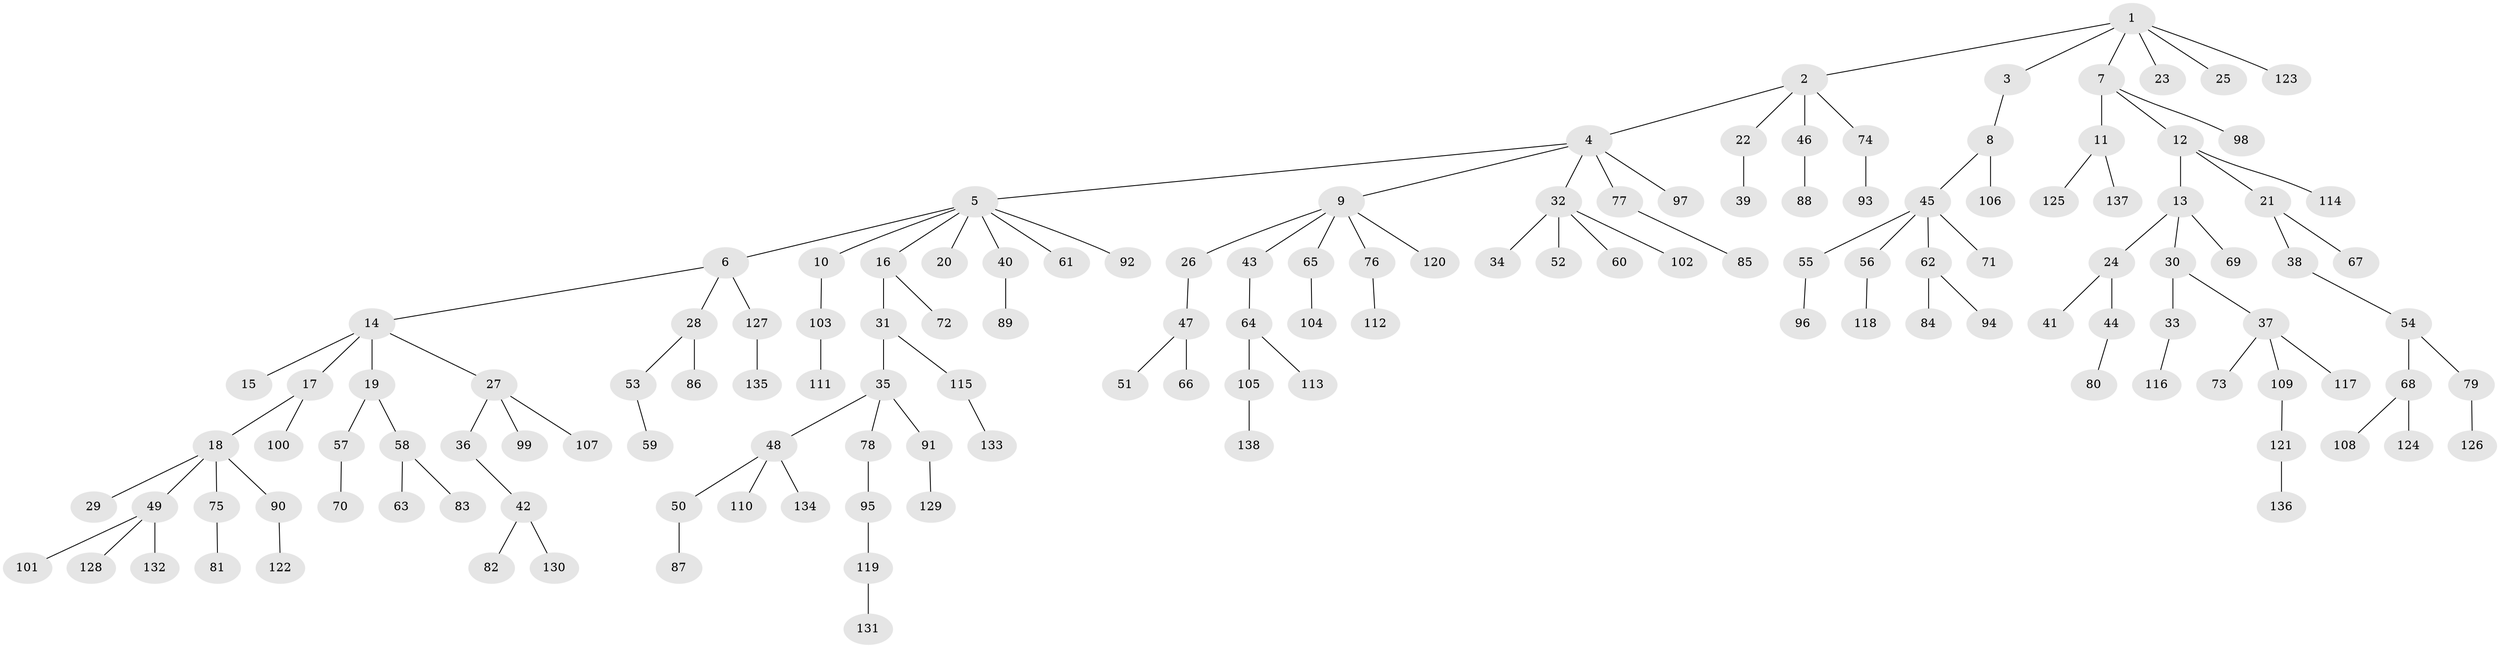 // Generated by graph-tools (version 1.1) at 2025/50/03/09/25 03:50:15]
// undirected, 138 vertices, 137 edges
graph export_dot {
graph [start="1"]
  node [color=gray90,style=filled];
  1;
  2;
  3;
  4;
  5;
  6;
  7;
  8;
  9;
  10;
  11;
  12;
  13;
  14;
  15;
  16;
  17;
  18;
  19;
  20;
  21;
  22;
  23;
  24;
  25;
  26;
  27;
  28;
  29;
  30;
  31;
  32;
  33;
  34;
  35;
  36;
  37;
  38;
  39;
  40;
  41;
  42;
  43;
  44;
  45;
  46;
  47;
  48;
  49;
  50;
  51;
  52;
  53;
  54;
  55;
  56;
  57;
  58;
  59;
  60;
  61;
  62;
  63;
  64;
  65;
  66;
  67;
  68;
  69;
  70;
  71;
  72;
  73;
  74;
  75;
  76;
  77;
  78;
  79;
  80;
  81;
  82;
  83;
  84;
  85;
  86;
  87;
  88;
  89;
  90;
  91;
  92;
  93;
  94;
  95;
  96;
  97;
  98;
  99;
  100;
  101;
  102;
  103;
  104;
  105;
  106;
  107;
  108;
  109;
  110;
  111;
  112;
  113;
  114;
  115;
  116;
  117;
  118;
  119;
  120;
  121;
  122;
  123;
  124;
  125;
  126;
  127;
  128;
  129;
  130;
  131;
  132;
  133;
  134;
  135;
  136;
  137;
  138;
  1 -- 2;
  1 -- 3;
  1 -- 7;
  1 -- 23;
  1 -- 25;
  1 -- 123;
  2 -- 4;
  2 -- 22;
  2 -- 46;
  2 -- 74;
  3 -- 8;
  4 -- 5;
  4 -- 9;
  4 -- 32;
  4 -- 77;
  4 -- 97;
  5 -- 6;
  5 -- 10;
  5 -- 16;
  5 -- 20;
  5 -- 40;
  5 -- 61;
  5 -- 92;
  6 -- 14;
  6 -- 28;
  6 -- 127;
  7 -- 11;
  7 -- 12;
  7 -- 98;
  8 -- 45;
  8 -- 106;
  9 -- 26;
  9 -- 43;
  9 -- 65;
  9 -- 76;
  9 -- 120;
  10 -- 103;
  11 -- 125;
  11 -- 137;
  12 -- 13;
  12 -- 21;
  12 -- 114;
  13 -- 24;
  13 -- 30;
  13 -- 69;
  14 -- 15;
  14 -- 17;
  14 -- 19;
  14 -- 27;
  16 -- 31;
  16 -- 72;
  17 -- 18;
  17 -- 100;
  18 -- 29;
  18 -- 49;
  18 -- 75;
  18 -- 90;
  19 -- 57;
  19 -- 58;
  21 -- 38;
  21 -- 67;
  22 -- 39;
  24 -- 41;
  24 -- 44;
  26 -- 47;
  27 -- 36;
  27 -- 99;
  27 -- 107;
  28 -- 53;
  28 -- 86;
  30 -- 33;
  30 -- 37;
  31 -- 35;
  31 -- 115;
  32 -- 34;
  32 -- 52;
  32 -- 60;
  32 -- 102;
  33 -- 116;
  35 -- 48;
  35 -- 78;
  35 -- 91;
  36 -- 42;
  37 -- 73;
  37 -- 109;
  37 -- 117;
  38 -- 54;
  40 -- 89;
  42 -- 82;
  42 -- 130;
  43 -- 64;
  44 -- 80;
  45 -- 55;
  45 -- 56;
  45 -- 62;
  45 -- 71;
  46 -- 88;
  47 -- 51;
  47 -- 66;
  48 -- 50;
  48 -- 110;
  48 -- 134;
  49 -- 101;
  49 -- 128;
  49 -- 132;
  50 -- 87;
  53 -- 59;
  54 -- 68;
  54 -- 79;
  55 -- 96;
  56 -- 118;
  57 -- 70;
  58 -- 63;
  58 -- 83;
  62 -- 84;
  62 -- 94;
  64 -- 105;
  64 -- 113;
  65 -- 104;
  68 -- 108;
  68 -- 124;
  74 -- 93;
  75 -- 81;
  76 -- 112;
  77 -- 85;
  78 -- 95;
  79 -- 126;
  90 -- 122;
  91 -- 129;
  95 -- 119;
  103 -- 111;
  105 -- 138;
  109 -- 121;
  115 -- 133;
  119 -- 131;
  121 -- 136;
  127 -- 135;
}
